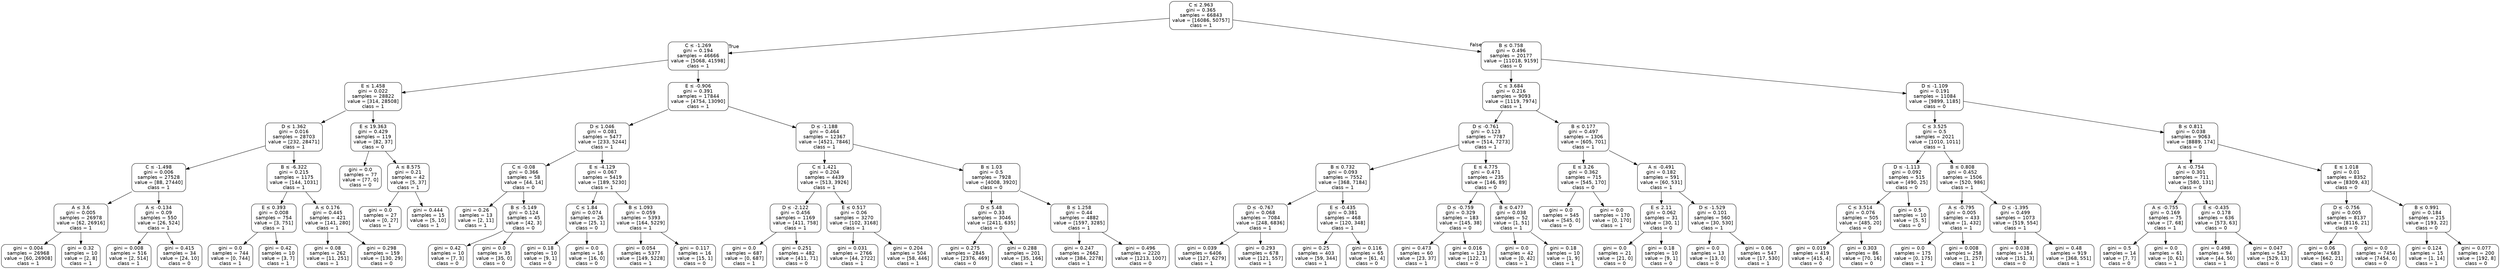 digraph Tree {
node [shape=box, style="rounded", color="black", fontname=helvetica] ;
edge [fontname=helvetica] ;
0 [label=<C &le; 2.963<br/>gini = 0.365<br/>samples = 66843<br/>value = [16086, 50757]<br/>class = 1>] ;
1 [label=<C &le; -1.269<br/>gini = 0.194<br/>samples = 46666<br/>value = [5068, 41598]<br/>class = 1>] ;
0 -> 1 [labeldistance=2.5, labelangle=45, headlabel="True"] ;
2 [label=<E &le; 1.458<br/>gini = 0.022<br/>samples = 28822<br/>value = [314, 28508]<br/>class = 1>] ;
1 -> 2 ;
3 [label=<D &le; 1.362<br/>gini = 0.016<br/>samples = 28703<br/>value = [232, 28471]<br/>class = 1>] ;
2 -> 3 ;
4 [label=<C &le; -1.498<br/>gini = 0.006<br/>samples = 27528<br/>value = [88, 27440]<br/>class = 1>] ;
3 -> 4 ;
5 [label=<A &le; 3.6<br/>gini = 0.005<br/>samples = 26978<br/>value = [62, 26916]<br/>class = 1>] ;
4 -> 5 ;
6 [label=<gini = 0.004<br/>samples = 26968<br/>value = [60, 26908]<br/>class = 1>] ;
5 -> 6 ;
7 [label=<gini = 0.32<br/>samples = 10<br/>value = [2, 8]<br/>class = 1>] ;
5 -> 7 ;
8 [label=<A &le; -0.134<br/>gini = 0.09<br/>samples = 550<br/>value = [26, 524]<br/>class = 1>] ;
4 -> 8 ;
9 [label=<gini = 0.008<br/>samples = 516<br/>value = [2, 514]<br/>class = 1>] ;
8 -> 9 ;
10 [label=<gini = 0.415<br/>samples = 34<br/>value = [24, 10]<br/>class = 0>] ;
8 -> 10 ;
11 [label=<B &le; -6.322<br/>gini = 0.215<br/>samples = 1175<br/>value = [144, 1031]<br/>class = 1>] ;
3 -> 11 ;
12 [label=<E &le; 0.393<br/>gini = 0.008<br/>samples = 754<br/>value = [3, 751]<br/>class = 1>] ;
11 -> 12 ;
13 [label=<gini = 0.0<br/>samples = 744<br/>value = [0, 744]<br/>class = 1>] ;
12 -> 13 ;
14 [label=<gini = 0.42<br/>samples = 10<br/>value = [3, 7]<br/>class = 1>] ;
12 -> 14 ;
15 [label=<A &le; 0.176<br/>gini = 0.445<br/>samples = 421<br/>value = [141, 280]<br/>class = 1>] ;
11 -> 15 ;
16 [label=<gini = 0.08<br/>samples = 262<br/>value = [11, 251]<br/>class = 1>] ;
15 -> 16 ;
17 [label=<gini = 0.298<br/>samples = 159<br/>value = [130, 29]<br/>class = 0>] ;
15 -> 17 ;
18 [label=<E &le; 19.363<br/>gini = 0.429<br/>samples = 119<br/>value = [82, 37]<br/>class = 0>] ;
2 -> 18 ;
19 [label=<gini = 0.0<br/>samples = 77<br/>value = [77, 0]<br/>class = 0>] ;
18 -> 19 ;
20 [label=<A &le; 8.575<br/>gini = 0.21<br/>samples = 42<br/>value = [5, 37]<br/>class = 1>] ;
18 -> 20 ;
21 [label=<gini = 0.0<br/>samples = 27<br/>value = [0, 27]<br/>class = 1>] ;
20 -> 21 ;
22 [label=<gini = 0.444<br/>samples = 15<br/>value = [5, 10]<br/>class = 1>] ;
20 -> 22 ;
23 [label=<E &le; -0.906<br/>gini = 0.391<br/>samples = 17844<br/>value = [4754, 13090]<br/>class = 1>] ;
1 -> 23 ;
24 [label=<D &le; 1.046<br/>gini = 0.081<br/>samples = 5477<br/>value = [233, 5244]<br/>class = 1>] ;
23 -> 24 ;
25 [label=<C &le; -0.08<br/>gini = 0.366<br/>samples = 58<br/>value = [44, 14]<br/>class = 0>] ;
24 -> 25 ;
26 [label=<gini = 0.26<br/>samples = 13<br/>value = [2, 11]<br/>class = 1>] ;
25 -> 26 ;
27 [label=<B &le; -5.149<br/>gini = 0.124<br/>samples = 45<br/>value = [42, 3]<br/>class = 0>] ;
25 -> 27 ;
28 [label=<gini = 0.42<br/>samples = 10<br/>value = [7, 3]<br/>class = 0>] ;
27 -> 28 ;
29 [label=<gini = 0.0<br/>samples = 35<br/>value = [35, 0]<br/>class = 0>] ;
27 -> 29 ;
30 [label=<E &le; -4.129<br/>gini = 0.067<br/>samples = 5419<br/>value = [189, 5230]<br/>class = 1>] ;
24 -> 30 ;
31 [label=<C &le; 1.84<br/>gini = 0.074<br/>samples = 26<br/>value = [25, 1]<br/>class = 0>] ;
30 -> 31 ;
32 [label=<gini = 0.18<br/>samples = 10<br/>value = [9, 1]<br/>class = 0>] ;
31 -> 32 ;
33 [label=<gini = 0.0<br/>samples = 16<br/>value = [16, 0]<br/>class = 0>] ;
31 -> 33 ;
34 [label=<B &le; 1.093<br/>gini = 0.059<br/>samples = 5393<br/>value = [164, 5229]<br/>class = 1>] ;
30 -> 34 ;
35 [label=<gini = 0.054<br/>samples = 5377<br/>value = [149, 5228]<br/>class = 1>] ;
34 -> 35 ;
36 [label=<gini = 0.117<br/>samples = 16<br/>value = [15, 1]<br/>class = 0>] ;
34 -> 36 ;
37 [label=<D &le; -1.188<br/>gini = 0.464<br/>samples = 12367<br/>value = [4521, 7846]<br/>class = 1>] ;
23 -> 37 ;
38 [label=<C &le; 1.421<br/>gini = 0.204<br/>samples = 4439<br/>value = [513, 3926]<br/>class = 1>] ;
37 -> 38 ;
39 [label=<D &le; -2.122<br/>gini = 0.456<br/>samples = 1169<br/>value = [411, 758]<br/>class = 1>] ;
38 -> 39 ;
40 [label=<gini = 0.0<br/>samples = 687<br/>value = [0, 687]<br/>class = 1>] ;
39 -> 40 ;
41 [label=<gini = 0.251<br/>samples = 482<br/>value = [411, 71]<br/>class = 0>] ;
39 -> 41 ;
42 [label=<E &le; 0.517<br/>gini = 0.06<br/>samples = 3270<br/>value = [102, 3168]<br/>class = 1>] ;
38 -> 42 ;
43 [label=<gini = 0.031<br/>samples = 2766<br/>value = [44, 2722]<br/>class = 1>] ;
42 -> 43 ;
44 [label=<gini = 0.204<br/>samples = 504<br/>value = [58, 446]<br/>class = 1>] ;
42 -> 44 ;
45 [label=<B &le; 1.03<br/>gini = 0.5<br/>samples = 7928<br/>value = [4008, 3920]<br/>class = 0>] ;
37 -> 45 ;
46 [label=<D &le; 5.48<br/>gini = 0.33<br/>samples = 3046<br/>value = [2411, 635]<br/>class = 0>] ;
45 -> 46 ;
47 [label=<gini = 0.275<br/>samples = 2845<br/>value = [2376, 469]<br/>class = 0>] ;
46 -> 47 ;
48 [label=<gini = 0.288<br/>samples = 201<br/>value = [35, 166]<br/>class = 1>] ;
46 -> 48 ;
49 [label=<B &le; 1.258<br/>gini = 0.44<br/>samples = 4882<br/>value = [1597, 3285]<br/>class = 1>] ;
45 -> 49 ;
50 [label=<gini = 0.247<br/>samples = 2662<br/>value = [384, 2278]<br/>class = 1>] ;
49 -> 50 ;
51 [label=<gini = 0.496<br/>samples = 2220<br/>value = [1213, 1007]<br/>class = 0>] ;
49 -> 51 ;
52 [label=<B &le; 0.758<br/>gini = 0.496<br/>samples = 20177<br/>value = [11018, 9159]<br/>class = 0>] ;
0 -> 52 [labeldistance=2.5, labelangle=-45, headlabel="False"] ;
53 [label=<C &le; 3.684<br/>gini = 0.216<br/>samples = 9093<br/>value = [1119, 7974]<br/>class = 1>] ;
52 -> 53 ;
54 [label=<D &le; -0.761<br/>gini = 0.123<br/>samples = 7787<br/>value = [514, 7273]<br/>class = 1>] ;
53 -> 54 ;
55 [label=<B &le; 0.732<br/>gini = 0.093<br/>samples = 7552<br/>value = [368, 7184]<br/>class = 1>] ;
54 -> 55 ;
56 [label=<D &le; -0.767<br/>gini = 0.068<br/>samples = 7084<br/>value = [248, 6836]<br/>class = 1>] ;
55 -> 56 ;
57 [label=<gini = 0.039<br/>samples = 6406<br/>value = [127, 6279]<br/>class = 1>] ;
56 -> 57 ;
58 [label=<gini = 0.293<br/>samples = 678<br/>value = [121, 557]<br/>class = 1>] ;
56 -> 58 ;
59 [label=<E &le; -0.435<br/>gini = 0.381<br/>samples = 468<br/>value = [120, 348]<br/>class = 1>] ;
55 -> 59 ;
60 [label=<gini = 0.25<br/>samples = 403<br/>value = [59, 344]<br/>class = 1>] ;
59 -> 60 ;
61 [label=<gini = 0.116<br/>samples = 65<br/>value = [61, 4]<br/>class = 0>] ;
59 -> 61 ;
62 [label=<E &le; 4.775<br/>gini = 0.471<br/>samples = 235<br/>value = [146, 89]<br/>class = 0>] ;
54 -> 62 ;
63 [label=<D &le; -0.759<br/>gini = 0.329<br/>samples = 183<br/>value = [145, 38]<br/>class = 0>] ;
62 -> 63 ;
64 [label=<gini = 0.473<br/>samples = 60<br/>value = [23, 37]<br/>class = 1>] ;
63 -> 64 ;
65 [label=<gini = 0.016<br/>samples = 123<br/>value = [122, 1]<br/>class = 0>] ;
63 -> 65 ;
66 [label=<B &le; 0.477<br/>gini = 0.038<br/>samples = 52<br/>value = [1, 51]<br/>class = 1>] ;
62 -> 66 ;
67 [label=<gini = 0.0<br/>samples = 42<br/>value = [0, 42]<br/>class = 1>] ;
66 -> 67 ;
68 [label=<gini = 0.18<br/>samples = 10<br/>value = [1, 9]<br/>class = 1>] ;
66 -> 68 ;
69 [label=<B &le; 0.177<br/>gini = 0.497<br/>samples = 1306<br/>value = [605, 701]<br/>class = 1>] ;
53 -> 69 ;
70 [label=<E &le; 3.26<br/>gini = 0.362<br/>samples = 715<br/>value = [545, 170]<br/>class = 0>] ;
69 -> 70 ;
71 [label=<gini = 0.0<br/>samples = 545<br/>value = [545, 0]<br/>class = 0>] ;
70 -> 71 ;
72 [label=<gini = 0.0<br/>samples = 170<br/>value = [0, 170]<br/>class = 1>] ;
70 -> 72 ;
73 [label=<A &le; -0.491<br/>gini = 0.182<br/>samples = 591<br/>value = [60, 531]<br/>class = 1>] ;
69 -> 73 ;
74 [label=<E &le; 2.11<br/>gini = 0.062<br/>samples = 31<br/>value = [30, 1]<br/>class = 0>] ;
73 -> 74 ;
75 [label=<gini = 0.0<br/>samples = 21<br/>value = [21, 0]<br/>class = 0>] ;
74 -> 75 ;
76 [label=<gini = 0.18<br/>samples = 10<br/>value = [9, 1]<br/>class = 0>] ;
74 -> 76 ;
77 [label=<D &le; -1.529<br/>gini = 0.101<br/>samples = 560<br/>value = [30, 530]<br/>class = 1>] ;
73 -> 77 ;
78 [label=<gini = 0.0<br/>samples = 13<br/>value = [13, 0]<br/>class = 0>] ;
77 -> 78 ;
79 [label=<gini = 0.06<br/>samples = 547<br/>value = [17, 530]<br/>class = 1>] ;
77 -> 79 ;
80 [label=<D &le; -1.109<br/>gini = 0.191<br/>samples = 11084<br/>value = [9899, 1185]<br/>class = 0>] ;
52 -> 80 ;
81 [label=<C &le; 3.525<br/>gini = 0.5<br/>samples = 2021<br/>value = [1010, 1011]<br/>class = 1>] ;
80 -> 81 ;
82 [label=<D &le; -1.113<br/>gini = 0.092<br/>samples = 515<br/>value = [490, 25]<br/>class = 0>] ;
81 -> 82 ;
83 [label=<C &le; 3.514<br/>gini = 0.076<br/>samples = 505<br/>value = [485, 20]<br/>class = 0>] ;
82 -> 83 ;
84 [label=<gini = 0.019<br/>samples = 419<br/>value = [415, 4]<br/>class = 0>] ;
83 -> 84 ;
85 [label=<gini = 0.303<br/>samples = 86<br/>value = [70, 16]<br/>class = 0>] ;
83 -> 85 ;
86 [label=<gini = 0.5<br/>samples = 10<br/>value = [5, 5]<br/>class = 0>] ;
82 -> 86 ;
87 [label=<B &le; 0.808<br/>gini = 0.452<br/>samples = 1506<br/>value = [520, 986]<br/>class = 1>] ;
81 -> 87 ;
88 [label=<A &le; -0.795<br/>gini = 0.005<br/>samples = 433<br/>value = [1, 432]<br/>class = 1>] ;
87 -> 88 ;
89 [label=<gini = 0.0<br/>samples = 175<br/>value = [0, 175]<br/>class = 1>] ;
88 -> 89 ;
90 [label=<gini = 0.008<br/>samples = 258<br/>value = [1, 257]<br/>class = 1>] ;
88 -> 90 ;
91 [label=<D &le; -1.395<br/>gini = 0.499<br/>samples = 1073<br/>value = [519, 554]<br/>class = 1>] ;
87 -> 91 ;
92 [label=<gini = 0.038<br/>samples = 154<br/>value = [151, 3]<br/>class = 0>] ;
91 -> 92 ;
93 [label=<gini = 0.48<br/>samples = 919<br/>value = [368, 551]<br/>class = 1>] ;
91 -> 93 ;
94 [label=<B &le; 0.811<br/>gini = 0.038<br/>samples = 9063<br/>value = [8889, 174]<br/>class = 0>] ;
80 -> 94 ;
95 [label=<A &le; -0.754<br/>gini = 0.301<br/>samples = 711<br/>value = [580, 131]<br/>class = 0>] ;
94 -> 95 ;
96 [label=<A &le; -0.755<br/>gini = 0.169<br/>samples = 75<br/>value = [7, 68]<br/>class = 1>] ;
95 -> 96 ;
97 [label=<gini = 0.5<br/>samples = 14<br/>value = [7, 7]<br/>class = 0>] ;
96 -> 97 ;
98 [label=<gini = 0.0<br/>samples = 61<br/>value = [0, 61]<br/>class = 1>] ;
96 -> 98 ;
99 [label=<E &le; -0.435<br/>gini = 0.178<br/>samples = 636<br/>value = [573, 63]<br/>class = 0>] ;
95 -> 99 ;
100 [label=<gini = 0.498<br/>samples = 94<br/>value = [44, 50]<br/>class = 1>] ;
99 -> 100 ;
101 [label=<gini = 0.047<br/>samples = 542<br/>value = [529, 13]<br/>class = 0>] ;
99 -> 101 ;
102 [label=<E &le; 1.018<br/>gini = 0.01<br/>samples = 8352<br/>value = [8309, 43]<br/>class = 0>] ;
94 -> 102 ;
103 [label=<D &le; -0.756<br/>gini = 0.005<br/>samples = 8137<br/>value = [8116, 21]<br/>class = 0>] ;
102 -> 103 ;
104 [label=<gini = 0.06<br/>samples = 683<br/>value = [662, 21]<br/>class = 0>] ;
103 -> 104 ;
105 [label=<gini = 0.0<br/>samples = 7454<br/>value = [7454, 0]<br/>class = 0>] ;
103 -> 105 ;
106 [label=<B &le; 0.991<br/>gini = 0.184<br/>samples = 215<br/>value = [193, 22]<br/>class = 0>] ;
102 -> 106 ;
107 [label=<gini = 0.124<br/>samples = 15<br/>value = [1, 14]<br/>class = 1>] ;
106 -> 107 ;
108 [label=<gini = 0.077<br/>samples = 200<br/>value = [192, 8]<br/>class = 0>] ;
106 -> 108 ;
}
